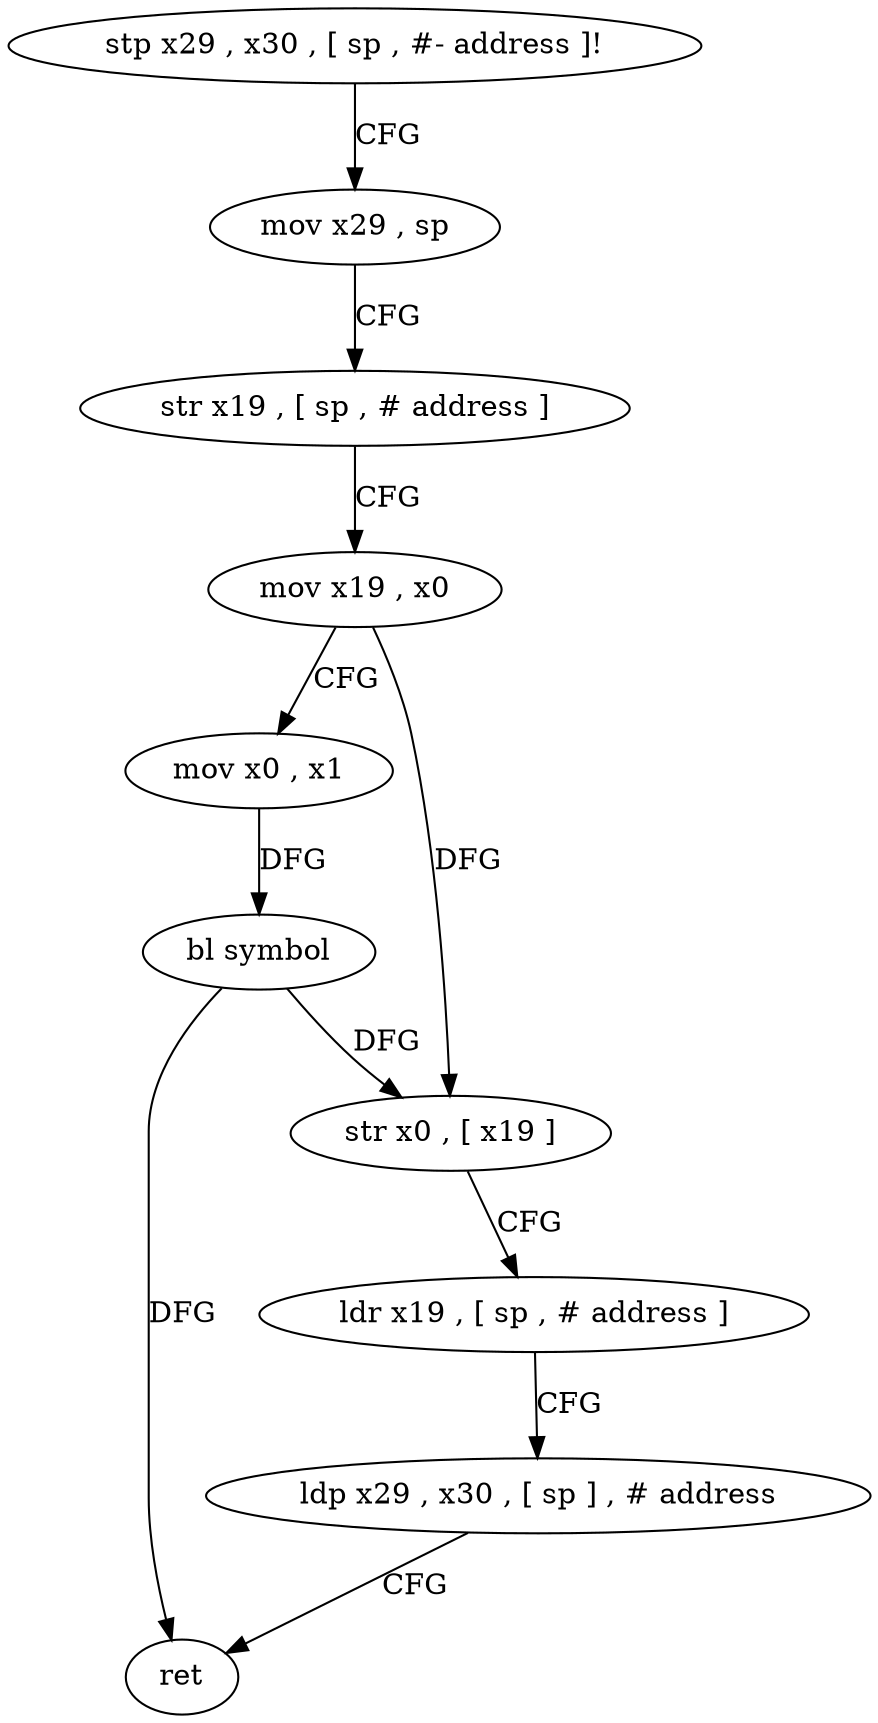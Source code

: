 digraph "func" {
"148144" [label = "stp x29 , x30 , [ sp , #- address ]!" ]
"148148" [label = "mov x29 , sp" ]
"148152" [label = "str x19 , [ sp , # address ]" ]
"148156" [label = "mov x19 , x0" ]
"148160" [label = "mov x0 , x1" ]
"148164" [label = "bl symbol" ]
"148168" [label = "str x0 , [ x19 ]" ]
"148172" [label = "ldr x19 , [ sp , # address ]" ]
"148176" [label = "ldp x29 , x30 , [ sp ] , # address" ]
"148180" [label = "ret" ]
"148144" -> "148148" [ label = "CFG" ]
"148148" -> "148152" [ label = "CFG" ]
"148152" -> "148156" [ label = "CFG" ]
"148156" -> "148160" [ label = "CFG" ]
"148156" -> "148168" [ label = "DFG" ]
"148160" -> "148164" [ label = "DFG" ]
"148164" -> "148168" [ label = "DFG" ]
"148164" -> "148180" [ label = "DFG" ]
"148168" -> "148172" [ label = "CFG" ]
"148172" -> "148176" [ label = "CFG" ]
"148176" -> "148180" [ label = "CFG" ]
}
